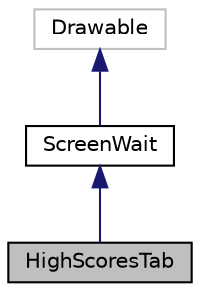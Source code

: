digraph "HighScoresTab"
{
  edge [fontname="Helvetica",fontsize="10",labelfontname="Helvetica",labelfontsize="10"];
  node [fontname="Helvetica",fontsize="10",shape=record];
  Node1 [label="HighScoresTab",height=0.2,width=0.4,color="black", fillcolor="grey75", style="filled", fontcolor="black"];
  Node2 -> Node1 [dir="back",color="midnightblue",fontsize="10",style="solid"];
  Node2 [label="ScreenWait",height=0.2,width=0.4,color="black", fillcolor="white", style="filled",URL="$class_screen_wait.html",tooltip="Classe utilisée afin de mettre une image en fond ainsi qu&#39;un texte et attend que la touche espace soi..."];
  Node3 -> Node2 [dir="back",color="midnightblue",fontsize="10",style="solid"];
  Node3 [label="Drawable",height=0.2,width=0.4,color="grey75", fillcolor="white", style="filled"];
}
